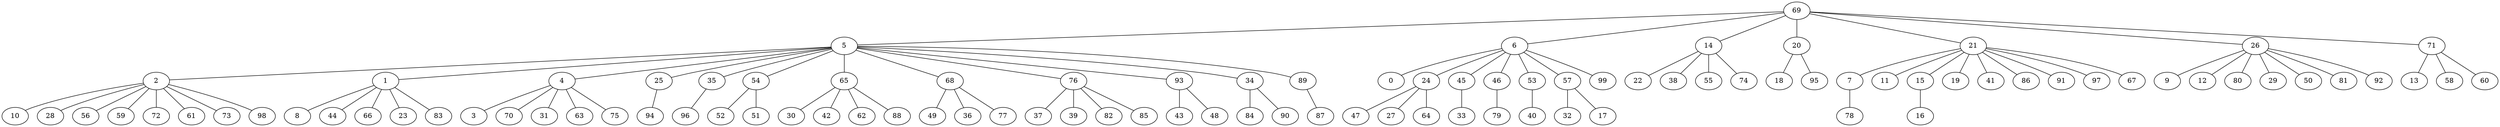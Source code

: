 graph G {
  69;
  5;
  6;
  14;
  20;
  21;
  26;
  71;
  2;
  1;
  4;
  25;
  35;
  54;
  65;
  68;
  76;
  93;
  34;
  89;
  0;
  24;
  45;
  46;
  53;
  57;
  99;
  22;
  38;
  55;
  74;
  18;
  95;
  7;
  11;
  15;
  19;
  41;
  86;
  91;
  97;
  67;
  9;
  12;
  80;
  29;
  50;
  81;
  92;
  13;
  58;
  60;
  10;
  28;
  56;
  59;
  72;
  61;
  73;
  98;
  8;
  44;
  66;
  23;
  83;
  3;
  70;
  31;
  63;
  75;
  94;
  96;
  52;
  51;
  30;
  42;
  62;
  88;
  49;
  36;
  77;
  37;
  39;
  82;
  85;
  43;
  48;
  84;
  90;
  87;
  47;
  27;
  64;
  33;
  79;
  40;
  32;
  17;
  78;
  16;
   69 -- 5;
   69 -- 6;
   69 -- 14;
   69 -- 20;
   69 -- 21;
   69 -- 26;
   69 -- 71;
   5 -- 2;
   5 -- 1;
   5 -- 4;
   5 -- 25;
   5 -- 35;
   5 -- 54;
   5 -- 65;
   5 -- 68;
   5 -- 76;
   5 -- 93;
   5 -- 34;
   5 -- 89;
   6 -- 0;
   6 -- 24;
   6 -- 45;
   6 -- 46;
   6 -- 53;
   6 -- 57;
   6 -- 99;
   14 -- 22;
   14 -- 38;
   14 -- 55;
   14 -- 74;
   20 -- 18;
   20 -- 95;
   21 -- 7;
   21 -- 11;
   21 -- 15;
   21 -- 19;
   21 -- 41;
   21 -- 86;
   21 -- 91;
   21 -- 97;
   21 -- 67;
   26 -- 9;
   26 -- 12;
   26 -- 80;
   26 -- 29;
   26 -- 50;
   26 -- 81;
   26 -- 92;
   71 -- 13;
   71 -- 58;
   71 -- 60;
   2 -- 10;
   2 -- 28;
   2 -- 56;
   2 -- 59;
   2 -- 72;
   2 -- 61;
   2 -- 73;
   2 -- 98;
   1 -- 8;
   1 -- 44;
   1 -- 66;
   1 -- 23;
   1 -- 83;
   4 -- 3;
   4 -- 70;
   4 -- 31;
   4 -- 63;
   4 -- 75;
   25 -- 94;
   35 -- 96;
   54 -- 52;
   54 -- 51;
   65 -- 30;
   65 -- 42;
   65 -- 62;
   65 -- 88;
   68 -- 49;
   68 -- 36;
   68 -- 77;
   76 -- 37;
   76 -- 39;
   76 -- 82;
   76 -- 85;
   93 -- 43;
   93 -- 48;
   34 -- 84;
   34 -- 90;
   89 -- 87;
   24 -- 47;
   24 -- 27;
   24 -- 64;
   45 -- 33;
   46 -- 79;
   53 -- 40;
   57 -- 32;
   57 -- 17;
   7 -- 78;
   15 -- 16;
}
